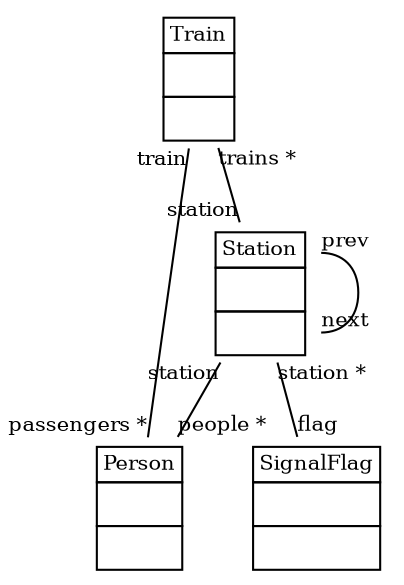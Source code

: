 
 digraph ClassDiagram {
    node [shape = none, fontsize = 10]; 
    edge [fontsize = 10];
    
    
    _Train [label=<<table border='0' cellborder='1' cellspacing='0'> <tr> <td HREF="../examples/org/sdmlib/examples/patternrewriteops/Train.java">Train</td> </tr> <tr><td><table border='0' cellborder='0' cellspacing='0'> <tr><td> </td></tr> </table></td></tr> <tr><td><table border='0' cellborder='0' cellspacing='0'> <tr><td> </td></tr> </table></td></tr> </table>>];
    _Station [label=<<table border='0' cellborder='1' cellspacing='0'> <tr> <td HREF="../examples/org/sdmlib/examples/patternrewriteops/Station.java">Station</td> </tr> <tr><td><table border='0' cellborder='0' cellspacing='0'> <tr><td> </td></tr> </table></td></tr> <tr><td><table border='0' cellborder='0' cellspacing='0'> <tr><td> </td></tr> </table></td></tr> </table>>];
    _Person [label=<<table border='0' cellborder='1' cellspacing='0'> <tr> <td HREF="../examples/org/sdmlib/examples/patternrewriteops/Person.java">Person</td> </tr> <tr><td><table border='0' cellborder='0' cellspacing='0'> <tr><td> </td></tr> </table></td></tr> <tr><td><table border='0' cellborder='0' cellspacing='0'> <tr><td> </td></tr> </table></td></tr> </table>>];
    _SignalFlag [label=<<table border='0' cellborder='1' cellspacing='0'> <tr> <td HREF="../examples/org/sdmlib/examples/patternrewriteops/SignalFlag.java">SignalFlag</td> </tr> <tr><td><table border='0' cellborder='0' cellspacing='0'> <tr><td> </td></tr> </table></td></tr> <tr><td><table border='0' cellborder='0' cellspacing='0'> <tr><td> </td></tr> </table></td></tr> </table>>];
    
    
    
    _Train -> _Station [headlabel = "station" taillabel = "trains *" arrowhead = "none" ];
    _Station -> _Station [headlabel = "next" taillabel = "prev" arrowhead = "none" ];
    _Station -> _Person [headlabel = "people *" taillabel = "station" arrowhead = "none" ];
    _Train -> _Person [headlabel = "passengers *" taillabel = "train" arrowhead = "none" ];
    _Station -> _SignalFlag [headlabel = "flag" taillabel = "station *" arrowhead = "none" ];
}
